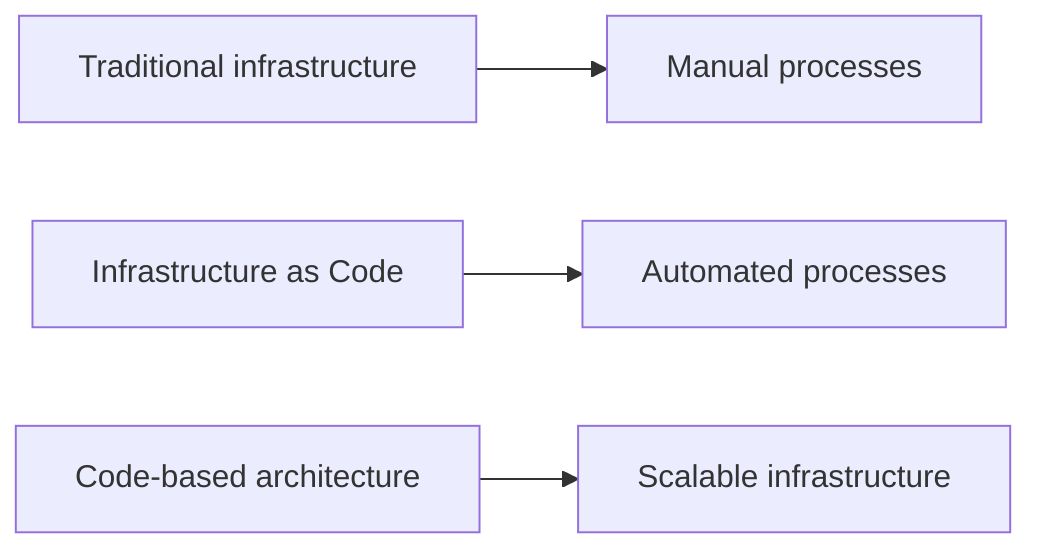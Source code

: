 graph LR
    A[Traditional infrastructure] --> B[Manual processes]
    C[Infrastructure as Code] --> D[Automated processes] 
    E[Code-based architecture] --> F[Scalable infrastructure]